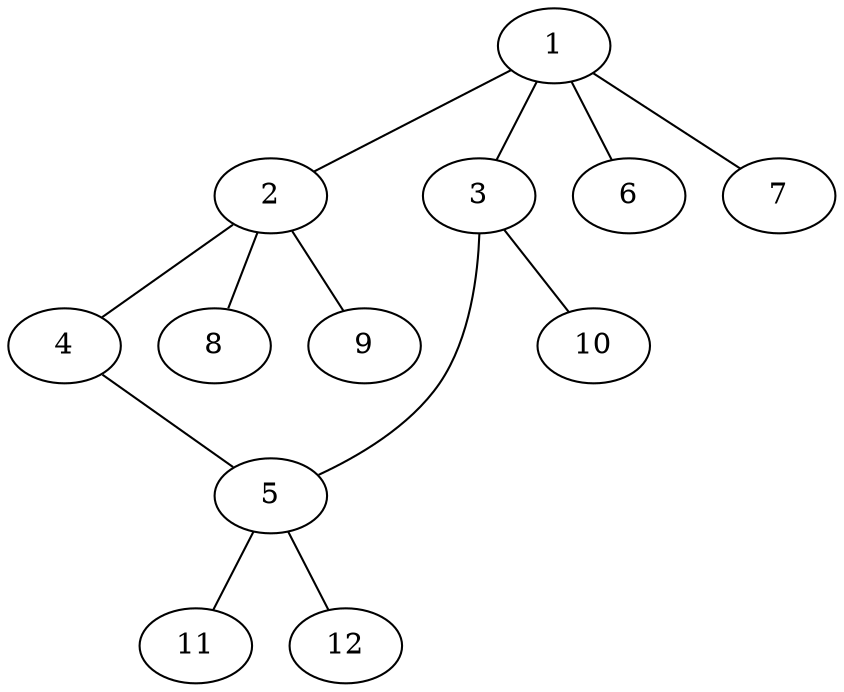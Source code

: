 graph molecule_3722 {
	1	 [chem=C];
	2	 [chem=C];
	1 -- 2	 [valence=1];
	3	 [chem=N];
	1 -- 3	 [valence=1];
	6	 [chem=H];
	1 -- 6	 [valence=1];
	7	 [chem=H];
	1 -- 7	 [valence=1];
	4	 [chem=S];
	2 -- 4	 [valence=1];
	8	 [chem=H];
	2 -- 8	 [valence=1];
	9	 [chem=H];
	2 -- 9	 [valence=1];
	5	 [chem=C];
	3 -- 5	 [valence=1];
	10	 [chem=H];
	3 -- 10	 [valence=1];
	4 -- 5	 [valence=1];
	11	 [chem=H];
	5 -- 11	 [valence=1];
	12	 [chem=H];
	5 -- 12	 [valence=1];
}
